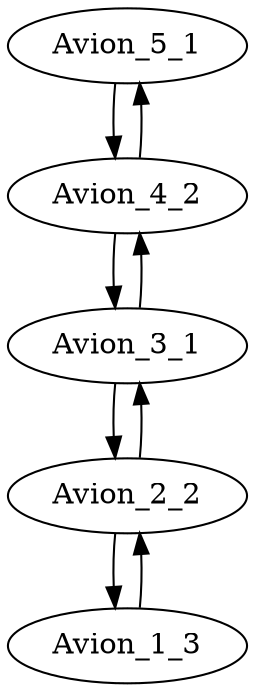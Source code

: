 digraph {Avion_5_1->Avion_4_2
Avion_4_2->Avion_5_1
Avion_4_2->Avion_3_1
Avion_3_1->Avion_4_2
Avion_3_1->Avion_2_2
Avion_2_2->Avion_3_1
Avion_2_2->Avion_1_3
Avion_1_3->Avion_2_2
Avion_1_3}